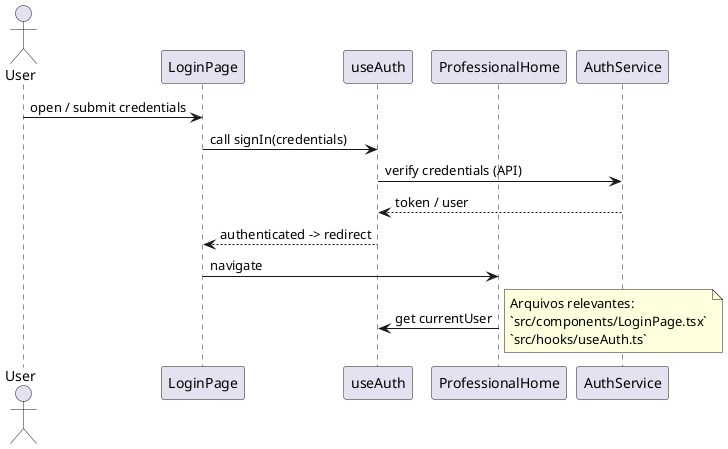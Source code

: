 @startuml
actor User
participant LoginPage
participant useAuth
participant ProfessionalHome
User -> LoginPage : open / submit credentials
LoginPage -> useAuth : call signIn(credentials)
useAuth -> AuthService : verify credentials (API)
AuthService --> useAuth : token / user
useAuth --> LoginPage : authenticated -> redirect
LoginPage -> ProfessionalHome : navigate
ProfessionalHome -> useAuth : get currentUser
note right: Arquivos relevantes:\n`src/components/LoginPage.tsx`\n`src/hooks/useAuth.ts`
@enduml
